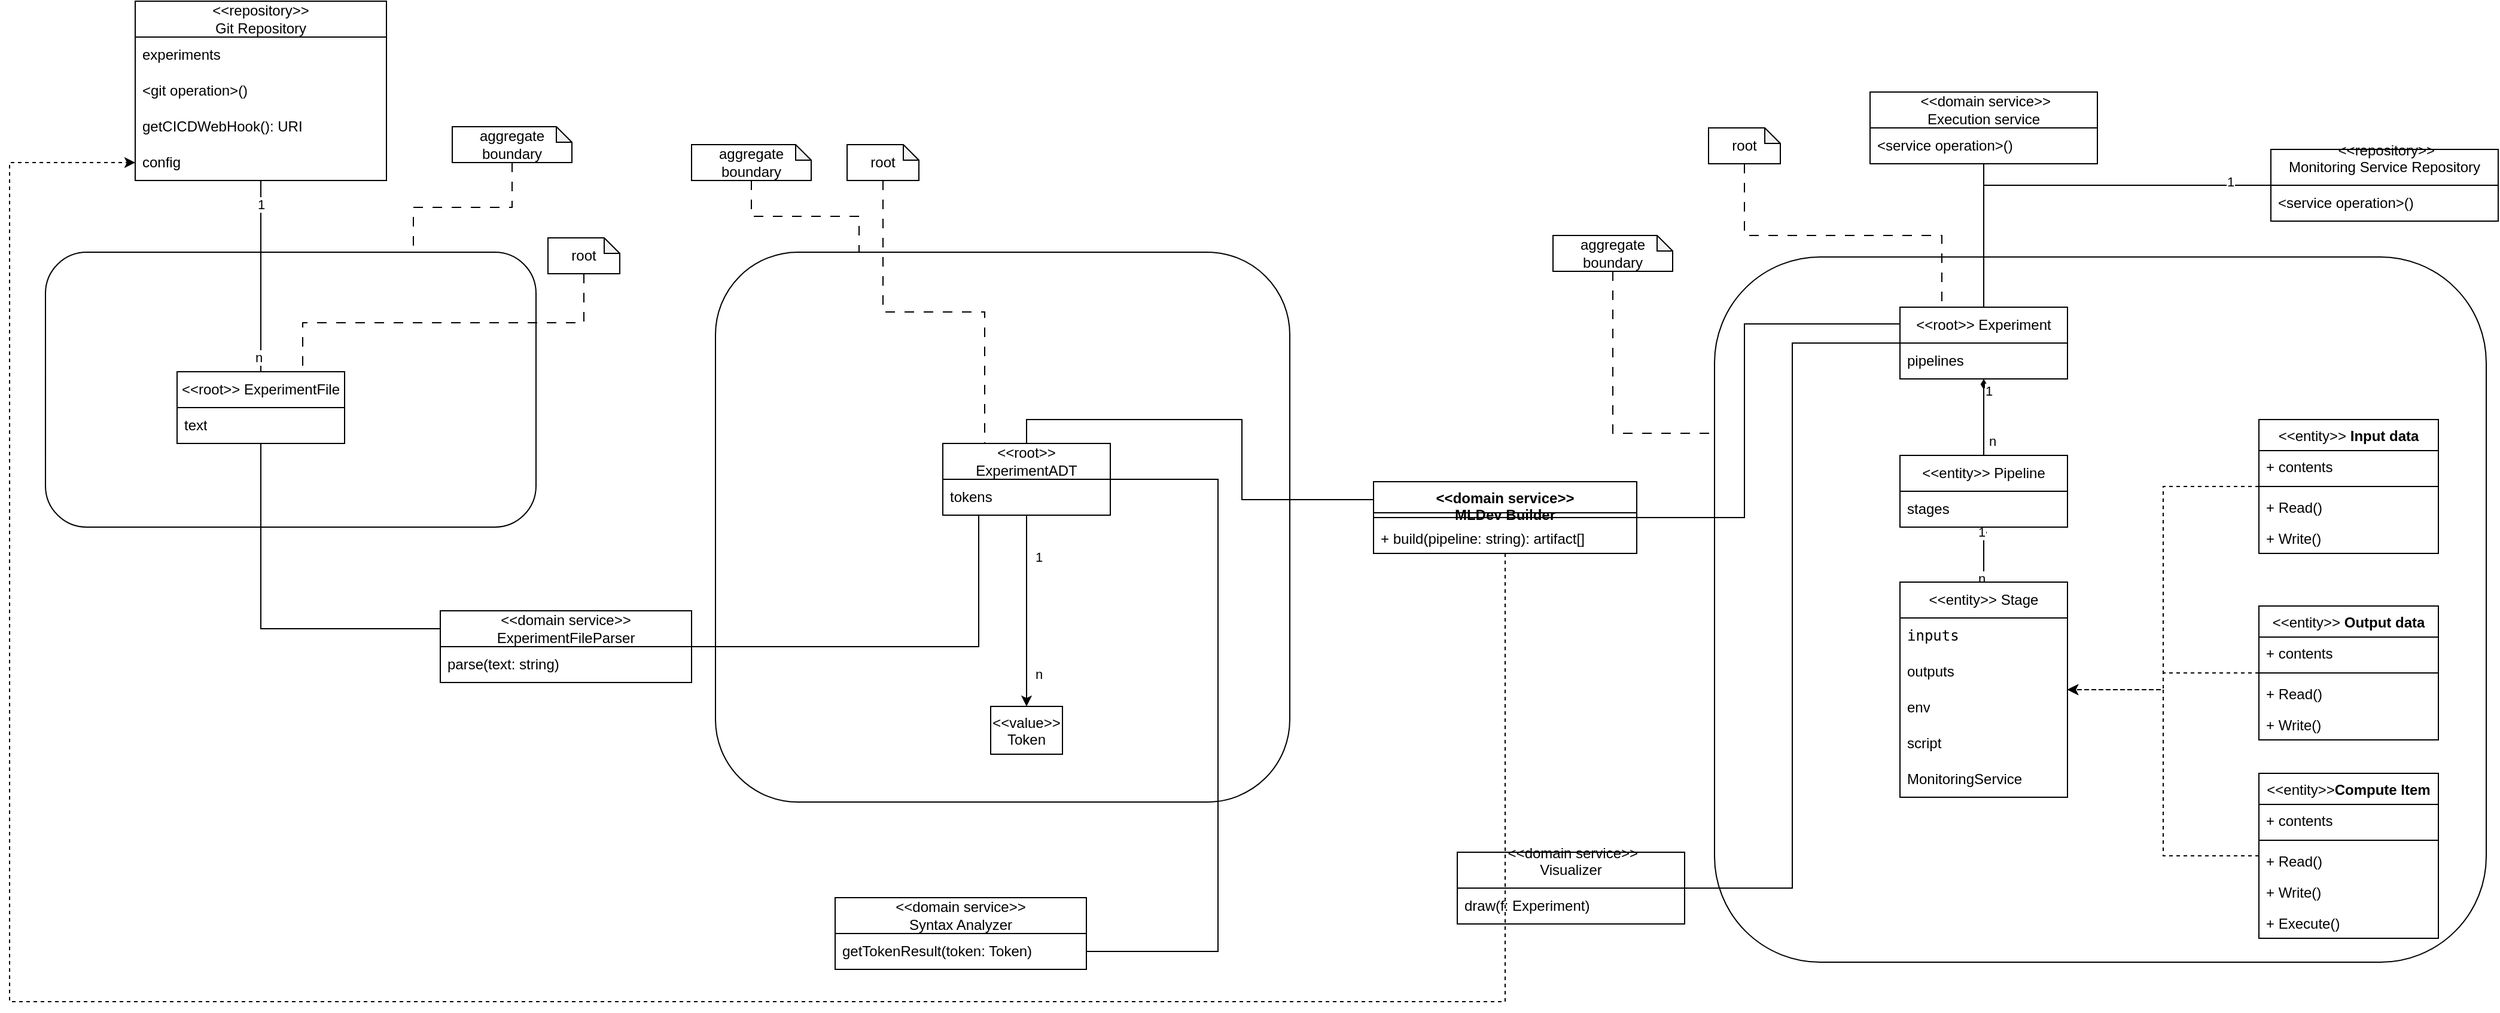 <mxfile version="24.8.4" pages="4">
  <diagram name="Overview" id="o_SnRa3BfgBSXgAwJ0Ug">
    <mxGraphModel grid="1" page="1" gridSize="10" guides="1" tooltips="1" connect="1" arrows="1" fold="1" pageScale="1" pageWidth="850" pageHeight="1100" math="0" shadow="0">
      <root>
        <mxCell id="0" />
        <mxCell id="1" parent="0" />
        <mxCell id="yWzHGXZPGEPwO44Kcscn-11" value="" style="rounded=1;whiteSpace=wrap;html=1;movable=1;resizable=1;rotatable=1;deletable=1;editable=1;locked=0;connectable=1;" vertex="1" parent="1">
          <mxGeometry x="40" y="260" width="480" height="460" as="geometry" />
        </mxCell>
        <mxCell id="yWzHGXZPGEPwO44Kcscn-30" value="&amp;lt;&amp;lt;value&amp;gt;&amp;gt; Token" style="rounded=0;whiteSpace=wrap;html=1;align=center;verticalAlign=top;direction=south;" vertex="1" parent="1">
          <mxGeometry x="270" y="640" width="60" height="40" as="geometry" />
        </mxCell>
        <mxCell id="Baf63l5pZQIeTxcIQ0In-25" style="edgeStyle=orthogonalEdgeStyle;rounded=0;orthogonalLoop=1;jettySize=auto;html=1;endArrow=diamondThin;endFill=1;" edge="1" parent="1" source="yWzHGXZPGEPwO44Kcscn-31" target="oVQgq5-bvCUZ6Go16kiY-29">
          <mxGeometry relative="1" as="geometry" />
        </mxCell>
        <mxCell id="Baf63l5pZQIeTxcIQ0In-26" value="1" style="edgeLabel;html=1;align=center;verticalAlign=middle;resizable=0;points=[];" connectable="0" vertex="1" parent="Baf63l5pZQIeTxcIQ0In-25">
          <mxGeometry x="-0.802" y="-3" relative="1" as="geometry">
            <mxPoint as="offset" />
          </mxGeometry>
        </mxCell>
        <mxCell id="Baf63l5pZQIeTxcIQ0In-27" value="n" style="edgeLabel;html=1;align=center;verticalAlign=middle;resizable=0;points=[];" connectable="0" vertex="1" parent="Baf63l5pZQIeTxcIQ0In-25">
          <mxGeometry x="0.836" y="-3" relative="1" as="geometry">
            <mxPoint as="offset" />
          </mxGeometry>
        </mxCell>
        <mxCell id="yWzHGXZPGEPwO44Kcscn-31" value="&lt;div&gt;&amp;nbsp;&lt;span style=&quot;background-color: initial;&quot;&gt;&amp;lt;&amp;lt;repository&amp;gt;&amp;gt;&lt;/span&gt;&lt;/div&gt;Monitoring Service Repository&lt;div&gt;&lt;br&gt;&lt;/div&gt;" style="swimlane;fontStyle=0;childLayout=stackLayout;horizontal=1;startSize=30;horizontalStack=0;resizeParent=1;resizeParentMax=0;resizeLast=0;collapsible=1;marginBottom=0;whiteSpace=wrap;html=1;" vertex="1" parent="1">
          <mxGeometry x="1340" y="174" width="190" height="60" as="geometry" />
        </mxCell>
        <mxCell id="yWzHGXZPGEPwO44Kcscn-32" value="&amp;lt;service operation&amp;gt;()" style="text;strokeColor=none;fillColor=none;align=left;verticalAlign=middle;spacingLeft=4;spacingRight=4;overflow=hidden;points=[[0,0.5],[1,0.5]];portConstraint=eastwest;rotatable=0;whiteSpace=wrap;html=1;" vertex="1" parent="yWzHGXZPGEPwO44Kcscn-31">
          <mxGeometry y="30" width="190" height="30" as="geometry" />
        </mxCell>
        <mxCell id="yWzHGXZPGEPwO44Kcscn-33" value="root" style="shape=note;whiteSpace=wrap;html=1;backgroundOutline=1;darkOpacity=0.05;size=13;" vertex="1" parent="1">
          <mxGeometry x="150" y="170" width="60" height="30" as="geometry" />
        </mxCell>
        <mxCell id="yWzHGXZPGEPwO44Kcscn-35" value="aggregate boundary" style="shape=note;whiteSpace=wrap;html=1;backgroundOutline=1;darkOpacity=0.05;size=13;" vertex="1" parent="1">
          <mxGeometry x="20" y="170" width="100" height="30" as="geometry" />
        </mxCell>
        <mxCell id="yWzHGXZPGEPwO44Kcscn-37" style="edgeStyle=orthogonalEdgeStyle;rounded=0;orthogonalLoop=1;jettySize=auto;html=1;entryX=0.25;entryY=0;entryDx=0;entryDy=0;endArrow=none;endFill=0;dashed=1;dashPattern=8 8;exitX=0.5;exitY=1;exitDx=0;exitDy=0;exitPerimeter=0;" edge="1" parent="1" source="yWzHGXZPGEPwO44Kcscn-35" target="yWzHGXZPGEPwO44Kcscn-11">
          <mxGeometry relative="1" as="geometry">
            <mxPoint x="300" y="210" as="sourcePoint" />
            <mxPoint x="300" y="290" as="targetPoint" />
          </mxGeometry>
        </mxCell>
        <mxCell id="WcT416wn1XERBTLvnJXb-1" style="edgeStyle=orthogonalEdgeStyle;rounded=0;orthogonalLoop=1;jettySize=auto;html=1;" edge="1" parent="1" source="yWzHGXZPGEPwO44Kcscn-43" target="yWzHGXZPGEPwO44Kcscn-30">
          <mxGeometry relative="1" as="geometry" />
        </mxCell>
        <mxCell id="WcT416wn1XERBTLvnJXb-2" value="n" style="edgeLabel;html=1;align=center;verticalAlign=middle;resizable=0;points=[];" vertex="1" connectable="0" parent="WcT416wn1XERBTLvnJXb-1">
          <mxGeometry x="0.74" y="-1" relative="1" as="geometry">
            <mxPoint x="11" y="-6" as="offset" />
          </mxGeometry>
        </mxCell>
        <mxCell id="WcT416wn1XERBTLvnJXb-3" value="1" style="edgeLabel;html=1;align=center;verticalAlign=middle;resizable=0;points=[];" vertex="1" connectable="0" parent="WcT416wn1XERBTLvnJXb-1">
          <mxGeometry x="-0.457" relative="1" as="geometry">
            <mxPoint x="10" y="-9" as="offset" />
          </mxGeometry>
        </mxCell>
        <mxCell id="yWzHGXZPGEPwO44Kcscn-43" value="&amp;lt;&amp;lt;root&amp;gt;&amp;gt;&lt;div&gt;ExperimentADT&lt;/div&gt;" style="swimlane;fontStyle=0;childLayout=stackLayout;horizontal=1;startSize=30;horizontalStack=0;resizeParent=1;resizeParentMax=0;resizeLast=0;collapsible=1;marginBottom=0;whiteSpace=wrap;html=1;" vertex="1" parent="1">
          <mxGeometry x="230" y="420" width="140" height="60" as="geometry" />
        </mxCell>
        <mxCell id="yWzHGXZPGEPwO44Kcscn-44" value="tokens" style="text;strokeColor=none;fillColor=none;align=left;verticalAlign=middle;spacingLeft=4;spacingRight=4;overflow=hidden;points=[[0,0.5],[1,0.5]];portConstraint=eastwest;rotatable=0;whiteSpace=wrap;html=1;" vertex="1" parent="yWzHGXZPGEPwO44Kcscn-43">
          <mxGeometry y="30" width="140" height="30" as="geometry" />
        </mxCell>
        <mxCell id="S8eGnjiq8VAXE1MzdPop-6" value="&lt;div&gt;&amp;lt;&amp;lt;domain service&amp;gt;&amp;gt;&lt;/div&gt;Syntax Analyzer" style="swimlane;fontStyle=0;childLayout=stackLayout;horizontal=1;startSize=30;horizontalStack=0;resizeParent=1;resizeParentMax=0;resizeLast=0;collapsible=1;marginBottom=0;whiteSpace=wrap;html=1;" vertex="1" parent="1">
          <mxGeometry x="140.0" y="800" width="210" height="60" as="geometry" />
        </mxCell>
        <mxCell id="S8eGnjiq8VAXE1MzdPop-7" value="getTokenResult(token: Token)" style="text;strokeColor=none;fillColor=none;align=left;verticalAlign=middle;spacingLeft=4;spacingRight=4;overflow=hidden;points=[[0,0.5],[1,0.5]];portConstraint=eastwest;rotatable=0;whiteSpace=wrap;html=1;" vertex="1" parent="S8eGnjiq8VAXE1MzdPop-6">
          <mxGeometry y="30" width="210" height="30" as="geometry" />
        </mxCell>
        <mxCell id="Baf63l5pZQIeTxcIQ0In-59" style="edgeStyle=orthogonalEdgeStyle;rounded=0;orthogonalLoop=1;jettySize=auto;html=1;entryX=0.5;entryY=0;entryDx=0;entryDy=0;exitX=0;exitY=0.25;exitDx=0;exitDy=0;endArrow=none;endFill=0;" edge="1" parent="1" source="Baf63l5pZQIeTxcIQ0In-56" target="yWzHGXZPGEPwO44Kcscn-43">
          <mxGeometry relative="1" as="geometry" />
        </mxCell>
        <mxCell id="Baf63l5pZQIeTxcIQ0In-56" value="&lt;div&gt;&amp;lt;&amp;lt;domain service&amp;gt;&amp;gt;&lt;/div&gt;MLDev Builder" style="swimlane;fontStyle=1;align=center;verticalAlign=top;childLayout=stackLayout;horizontal=1;startSize=26;horizontalStack=0;resizeParent=1;resizeParentMax=0;resizeLast=0;collapsible=1;marginBottom=0;whiteSpace=wrap;html=1;" vertex="1" parent="1">
          <mxGeometry x="590" y="452" width="220" height="60" as="geometry" />
        </mxCell>
        <mxCell id="Baf63l5pZQIeTxcIQ0In-57" value="" style="line;strokeWidth=1;fillColor=none;align=left;verticalAlign=middle;spacingTop=-1;spacingLeft=3;spacingRight=3;rotatable=0;labelPosition=right;points=[];portConstraint=eastwest;strokeColor=inherit;" vertex="1" parent="Baf63l5pZQIeTxcIQ0In-56">
          <mxGeometry y="26" width="220" height="8" as="geometry" />
        </mxCell>
        <mxCell id="Baf63l5pZQIeTxcIQ0In-58" value="+ build(pipeline: string): artifact[]" style="text;strokeColor=none;fillColor=none;align=left;verticalAlign=top;spacingLeft=4;spacingRight=4;overflow=hidden;rotatable=0;points=[[0,0.5],[1,0.5]];portConstraint=eastwest;whiteSpace=wrap;html=1;" vertex="1" parent="Baf63l5pZQIeTxcIQ0In-56">
          <mxGeometry y="34" width="220" height="26" as="geometry" />
        </mxCell>
        <mxCell id="Baf63l5pZQIeTxcIQ0In-65" value="&lt;div&gt;&amp;nbsp;&lt;span style=&quot;background-color: initial;&quot;&gt;&amp;lt;&amp;lt;domain service&amp;gt;&amp;gt;&lt;/span&gt;&lt;/div&gt;&lt;div&gt;Execution service&lt;/div&gt;" style="swimlane;fontStyle=0;childLayout=stackLayout;horizontal=1;startSize=30;horizontalStack=0;resizeParent=1;resizeParentMax=0;resizeLast=0;collapsible=1;marginBottom=0;whiteSpace=wrap;html=1;" vertex="1" parent="1">
          <mxGeometry x="1005" y="126" width="190" height="60" as="geometry" />
        </mxCell>
        <mxCell id="Baf63l5pZQIeTxcIQ0In-66" value="&amp;lt;service operation&amp;gt;()" style="text;strokeColor=none;fillColor=none;align=left;verticalAlign=middle;spacingLeft=4;spacingRight=4;overflow=hidden;points=[[0,0.5],[1,0.5]];portConstraint=eastwest;rotatable=0;whiteSpace=wrap;html=1;" vertex="1" parent="Baf63l5pZQIeTxcIQ0In-65">
          <mxGeometry y="30" width="190" height="30" as="geometry" />
        </mxCell>
        <mxCell id="oVQgq5-bvCUZ6Go16kiY-1" value="" style="rounded=1;whiteSpace=wrap;html=1;movable=1;resizable=1;rotatable=1;deletable=1;editable=1;locked=0;connectable=1;" vertex="1" parent="1">
          <mxGeometry x="875" y="264" width="645" height="590" as="geometry" />
        </mxCell>
        <mxCell id="oVQgq5-bvCUZ6Go16kiY-2" style="edgeStyle=orthogonalEdgeStyle;rounded=0;orthogonalLoop=1;jettySize=auto;html=1;endArrow=diamondThin;endFill=1;" edge="1" parent="1" source="oVQgq5-bvCUZ6Go16kiY-6" target="oVQgq5-bvCUZ6Go16kiY-23">
          <mxGeometry relative="1" as="geometry" />
        </mxCell>
        <mxCell id="oVQgq5-bvCUZ6Go16kiY-3" value="n" style="edgeLabel;html=1;align=center;verticalAlign=middle;resizable=0;points=[];" connectable="0" vertex="1" parent="oVQgq5-bvCUZ6Go16kiY-2">
          <mxGeometry x="-0.843" y="2" relative="1" as="geometry">
            <mxPoint as="offset" />
          </mxGeometry>
        </mxCell>
        <mxCell id="oVQgq5-bvCUZ6Go16kiY-4" value="1" style="edgeLabel;html=1;align=center;verticalAlign=middle;resizable=0;points=[];" connectable="0" vertex="1" parent="oVQgq5-bvCUZ6Go16kiY-2">
          <mxGeometry x="0.835" y="2" relative="1" as="geometry">
            <mxPoint as="offset" />
          </mxGeometry>
        </mxCell>
        <mxCell id="oVQgq5-bvCUZ6Go16kiY-6" value="&amp;lt;&amp;lt;entity&amp;gt;&amp;gt; Stage" style="swimlane;fontStyle=0;childLayout=stackLayout;horizontal=1;startSize=30;horizontalStack=0;resizeParent=1;resizeParentMax=0;resizeLast=0;collapsible=1;marginBottom=0;whiteSpace=wrap;html=1;" vertex="1" parent="1">
          <mxGeometry x="1030" y="536" width="140" height="180" as="geometry" />
        </mxCell>
        <mxCell id="oVQgq5-bvCUZ6Go16kiY-52" value="&lt;code&gt;inputs&lt;/code&gt;" style="text;strokeColor=none;fillColor=none;align=left;verticalAlign=middle;spacingLeft=4;spacingRight=4;overflow=hidden;points=[[0,0.5],[1,0.5]];portConstraint=eastwest;rotatable=0;whiteSpace=wrap;html=1;" vertex="1" parent="oVQgq5-bvCUZ6Go16kiY-6">
          <mxGeometry y="30" width="140" height="30" as="geometry" />
        </mxCell>
        <mxCell id="oVQgq5-bvCUZ6Go16kiY-54" value="outputs" style="text;strokeColor=none;fillColor=none;align=left;verticalAlign=middle;spacingLeft=4;spacingRight=4;overflow=hidden;points=[[0,0.5],[1,0.5]];portConstraint=eastwest;rotatable=0;whiteSpace=wrap;html=1;" vertex="1" parent="oVQgq5-bvCUZ6Go16kiY-6">
          <mxGeometry y="60" width="140" height="30" as="geometry" />
        </mxCell>
        <mxCell id="oVQgq5-bvCUZ6Go16kiY-55" value="env" style="text;strokeColor=none;fillColor=none;align=left;verticalAlign=middle;spacingLeft=4;spacingRight=4;overflow=hidden;points=[[0,0.5],[1,0.5]];portConstraint=eastwest;rotatable=0;whiteSpace=wrap;html=1;" vertex="1" parent="oVQgq5-bvCUZ6Go16kiY-6">
          <mxGeometry y="90" width="140" height="30" as="geometry" />
        </mxCell>
        <mxCell id="oVQgq5-bvCUZ6Go16kiY-56" value="script" style="text;strokeColor=none;fillColor=none;align=left;verticalAlign=middle;spacingLeft=4;spacingRight=4;overflow=hidden;points=[[0,0.5],[1,0.5]];portConstraint=eastwest;rotatable=0;whiteSpace=wrap;html=1;" vertex="1" parent="oVQgq5-bvCUZ6Go16kiY-6">
          <mxGeometry y="120" width="140" height="30" as="geometry" />
        </mxCell>
        <mxCell id="oVQgq5-bvCUZ6Go16kiY-51" value="MonitoringService" style="text;strokeColor=none;fillColor=none;align=left;verticalAlign=middle;spacingLeft=4;spacingRight=4;overflow=hidden;points=[[0,0.5],[1,0.5]];portConstraint=eastwest;rotatable=0;whiteSpace=wrap;html=1;" vertex="1" parent="oVQgq5-bvCUZ6Go16kiY-6">
          <mxGeometry y="150" width="140" height="30" as="geometry" />
        </mxCell>
        <mxCell id="oVQgq5-bvCUZ6Go16kiY-20" style="edgeStyle=orthogonalEdgeStyle;rounded=0;orthogonalLoop=1;jettySize=auto;html=1;endArrow=diamondThin;endFill=1;" edge="1" parent="1" source="oVQgq5-bvCUZ6Go16kiY-23" target="oVQgq5-bvCUZ6Go16kiY-29">
          <mxGeometry relative="1" as="geometry" />
        </mxCell>
        <mxCell id="oVQgq5-bvCUZ6Go16kiY-21" value="n" style="edgeLabel;html=1;align=center;verticalAlign=middle;resizable=0;points=[];" connectable="0" vertex="1" parent="oVQgq5-bvCUZ6Go16kiY-20">
          <mxGeometry x="-0.84" y="2" relative="1" as="geometry">
            <mxPoint x="9" y="-7" as="offset" />
          </mxGeometry>
        </mxCell>
        <mxCell id="oVQgq5-bvCUZ6Go16kiY-22" value="1" style="edgeLabel;html=1;align=center;verticalAlign=middle;resizable=0;points=[];" connectable="0" vertex="1" parent="oVQgq5-bvCUZ6Go16kiY-20">
          <mxGeometry x="0.68" y="-4" relative="1" as="geometry">
            <mxPoint as="offset" />
          </mxGeometry>
        </mxCell>
        <mxCell id="oVQgq5-bvCUZ6Go16kiY-23" value="&amp;lt;&amp;lt;entity&amp;gt;&amp;gt;&amp;nbsp;Pipeline" style="swimlane;fontStyle=0;childLayout=stackLayout;horizontal=1;startSize=30;horizontalStack=0;resizeParent=1;resizeParentMax=0;resizeLast=0;collapsible=1;marginBottom=0;whiteSpace=wrap;html=1;" vertex="1" parent="1">
          <mxGeometry x="1030" y="430" width="140" height="60" as="geometry" />
        </mxCell>
        <mxCell id="oVQgq5-bvCUZ6Go16kiY-24" value="stages" style="text;strokeColor=none;fillColor=none;align=left;verticalAlign=middle;spacingLeft=4;spacingRight=4;overflow=hidden;points=[[0,0.5],[1,0.5]];portConstraint=eastwest;rotatable=0;whiteSpace=wrap;html=1;" vertex="1" parent="oVQgq5-bvCUZ6Go16kiY-23">
          <mxGeometry y="30" width="140" height="30" as="geometry" />
        </mxCell>
        <mxCell id="oVQgq5-bvCUZ6Go16kiY-29" value="&amp;lt;&amp;lt;root&amp;gt;&amp;gt; Experiment" style="swimlane;fontStyle=0;childLayout=stackLayout;horizontal=1;startSize=30;horizontalStack=0;resizeParent=1;resizeParentMax=0;resizeLast=0;collapsible=1;marginBottom=0;whiteSpace=wrap;html=1;" vertex="1" parent="1">
          <mxGeometry x="1030" y="306" width="140" height="60" as="geometry" />
        </mxCell>
        <mxCell id="oVQgq5-bvCUZ6Go16kiY-30" value="pipelines" style="text;strokeColor=none;fillColor=none;align=left;verticalAlign=middle;spacingLeft=4;spacingRight=4;overflow=hidden;points=[[0,0.5],[1,0.5]];portConstraint=eastwest;rotatable=0;whiteSpace=wrap;html=1;" vertex="1" parent="oVQgq5-bvCUZ6Go16kiY-29">
          <mxGeometry y="30" width="140" height="30" as="geometry" />
        </mxCell>
        <mxCell id="5SOFz3kBYVt6sU_0V8c6-1" style="edgeStyle=orthogonalEdgeStyle;rounded=0;orthogonalLoop=1;jettySize=auto;html=1;entryX=1;entryY=0.5;entryDx=0;entryDy=0;endArrow=none;endFill=0;exitX=0;exitY=0.5;exitDx=0;exitDy=0;" edge="1" parent="1" source="oVQgq5-bvCUZ6Go16kiY-29" target="5SOFz3kBYVt6sU_0V8c6-2">
          <mxGeometry relative="1" as="geometry">
            <mxPoint x="1110" y="582" as="sourcePoint" />
          </mxGeometry>
        </mxCell>
        <mxCell id="5SOFz3kBYVt6sU_0V8c6-2" value="&lt;div&gt;&amp;nbsp;&lt;span style=&quot;background-color: initial;&quot;&gt;&amp;lt;&amp;lt;domain service&amp;gt;&amp;gt;&lt;/span&gt;&lt;/div&gt;Visualizer&lt;br&gt;&lt;div&gt;&lt;br&gt;&lt;/div&gt;" style="swimlane;fontStyle=0;childLayout=stackLayout;horizontal=1;startSize=30;horizontalStack=0;resizeParent=1;resizeParentMax=0;resizeLast=0;collapsible=1;marginBottom=0;whiteSpace=wrap;html=1;" vertex="1" parent="1">
          <mxGeometry x="660" y="762" width="190" height="60" as="geometry" />
        </mxCell>
        <mxCell id="5SOFz3kBYVt6sU_0V8c6-3" value="draw(f: Experiment)" style="text;strokeColor=none;fillColor=none;align=left;verticalAlign=middle;spacingLeft=4;spacingRight=4;overflow=hidden;points=[[0,0.5],[1,0.5]];portConstraint=eastwest;rotatable=0;whiteSpace=wrap;html=1;" vertex="1" parent="5SOFz3kBYVt6sU_0V8c6-2">
          <mxGeometry y="30" width="190" height="30" as="geometry" />
        </mxCell>
        <mxCell id="5SOFz3kBYVt6sU_0V8c6-6" style="edgeStyle=orthogonalEdgeStyle;rounded=0;orthogonalLoop=1;jettySize=auto;html=1;entryX=0.5;entryY=0;entryDx=0;entryDy=0;endArrow=none;endFill=0;" edge="1" parent="1" source="Baf63l5pZQIeTxcIQ0In-65" target="oVQgq5-bvCUZ6Go16kiY-29">
          <mxGeometry relative="1" as="geometry" />
        </mxCell>
        <mxCell id="WcT416wn1XERBTLvnJXb-7" style="edgeStyle=orthogonalEdgeStyle;rounded=0;orthogonalLoop=1;jettySize=auto;html=1;dashed=1;" edge="1" parent="1" source="Baf63l5pZQIeTxcIQ0In-37" target="oVQgq5-bvCUZ6Go16kiY-6">
          <mxGeometry relative="1" as="geometry" />
        </mxCell>
        <mxCell id="Baf63l5pZQIeTxcIQ0In-37" value="&lt;span style=&quot;font-weight: 400;&quot;&gt;&amp;lt;&amp;lt;entity&amp;gt;&amp;gt;&lt;/span&gt;Compute Item" style="swimlane;fontStyle=1;align=center;verticalAlign=top;childLayout=stackLayout;horizontal=1;startSize=26;horizontalStack=0;resizeParent=1;resizeParentMax=0;resizeLast=0;collapsible=1;marginBottom=0;whiteSpace=wrap;html=1;" vertex="1" parent="1">
          <mxGeometry x="1330" y="696" width="150" height="138" as="geometry" />
        </mxCell>
        <mxCell id="Baf63l5pZQIeTxcIQ0In-38" value="+ contents" style="text;strokeColor=none;fillColor=none;align=left;verticalAlign=top;spacingLeft=4;spacingRight=4;overflow=hidden;rotatable=0;points=[[0,0.5],[1,0.5]];portConstraint=eastwest;whiteSpace=wrap;html=1;" vertex="1" parent="Baf63l5pZQIeTxcIQ0In-37">
          <mxGeometry y="26" width="150" height="26" as="geometry" />
        </mxCell>
        <mxCell id="Baf63l5pZQIeTxcIQ0In-39" value="" style="line;strokeWidth=1;fillColor=none;align=left;verticalAlign=middle;spacingTop=-1;spacingLeft=3;spacingRight=3;rotatable=0;labelPosition=right;points=[];portConstraint=eastwest;strokeColor=inherit;" vertex="1" parent="Baf63l5pZQIeTxcIQ0In-37">
          <mxGeometry y="52" width="150" height="8" as="geometry" />
        </mxCell>
        <mxCell id="Baf63l5pZQIeTxcIQ0In-40" value="+ Read()" style="text;strokeColor=none;fillColor=none;align=left;verticalAlign=top;spacingLeft=4;spacingRight=4;overflow=hidden;rotatable=0;points=[[0,0.5],[1,0.5]];portConstraint=eastwest;whiteSpace=wrap;html=1;" vertex="1" parent="Baf63l5pZQIeTxcIQ0In-37">
          <mxGeometry y="60" width="150" height="26" as="geometry" />
        </mxCell>
        <mxCell id="Baf63l5pZQIeTxcIQ0In-41" value="+ Write()" style="text;strokeColor=none;fillColor=none;align=left;verticalAlign=top;spacingLeft=4;spacingRight=4;overflow=hidden;rotatable=0;points=[[0,0.5],[1,0.5]];portConstraint=eastwest;whiteSpace=wrap;html=1;" vertex="1" parent="Baf63l5pZQIeTxcIQ0In-37">
          <mxGeometry y="86" width="150" height="26" as="geometry" />
        </mxCell>
        <mxCell id="Baf63l5pZQIeTxcIQ0In-42" value="+ Execute()" style="text;strokeColor=none;fillColor=none;align=left;verticalAlign=top;spacingLeft=4;spacingRight=4;overflow=hidden;rotatable=0;points=[[0,0.5],[1,0.5]];portConstraint=eastwest;whiteSpace=wrap;html=1;" vertex="1" parent="Baf63l5pZQIeTxcIQ0In-37">
          <mxGeometry y="112" width="150" height="26" as="geometry" />
        </mxCell>
        <mxCell id="WcT416wn1XERBTLvnJXb-5" style="edgeStyle=orthogonalEdgeStyle;rounded=0;orthogonalLoop=1;jettySize=auto;html=1;dashed=1;" edge="1" parent="1" source="Baf63l5pZQIeTxcIQ0In-43" target="oVQgq5-bvCUZ6Go16kiY-6">
          <mxGeometry relative="1" as="geometry">
            <Array as="points">
              <mxPoint x="1250" y="456" />
              <mxPoint x="1250" y="626" />
            </Array>
          </mxGeometry>
        </mxCell>
        <mxCell id="Baf63l5pZQIeTxcIQ0In-43" value="&lt;span style=&quot;font-weight: 400;&quot;&gt;&amp;lt;&amp;lt;entity&amp;gt;&amp;gt;&amp;nbsp;&lt;/span&gt;Input data" style="swimlane;fontStyle=1;align=center;verticalAlign=top;childLayout=stackLayout;horizontal=1;startSize=26;horizontalStack=0;resizeParent=1;resizeParentMax=0;resizeLast=0;collapsible=1;marginBottom=0;whiteSpace=wrap;html=1;" vertex="1" parent="1">
          <mxGeometry x="1330" y="400" width="150" height="112" as="geometry" />
        </mxCell>
        <mxCell id="Baf63l5pZQIeTxcIQ0In-44" value="+ contents" style="text;strokeColor=none;fillColor=none;align=left;verticalAlign=top;spacingLeft=4;spacingRight=4;overflow=hidden;rotatable=0;points=[[0,0.5],[1,0.5]];portConstraint=eastwest;whiteSpace=wrap;html=1;" vertex="1" parent="Baf63l5pZQIeTxcIQ0In-43">
          <mxGeometry y="26" width="150" height="26" as="geometry" />
        </mxCell>
        <mxCell id="Baf63l5pZQIeTxcIQ0In-45" value="" style="line;strokeWidth=1;fillColor=none;align=left;verticalAlign=middle;spacingTop=-1;spacingLeft=3;spacingRight=3;rotatable=0;labelPosition=right;points=[];portConstraint=eastwest;strokeColor=inherit;" vertex="1" parent="Baf63l5pZQIeTxcIQ0In-43">
          <mxGeometry y="52" width="150" height="8" as="geometry" />
        </mxCell>
        <mxCell id="Baf63l5pZQIeTxcIQ0In-46" value="+ Read()" style="text;strokeColor=none;fillColor=none;align=left;verticalAlign=top;spacingLeft=4;spacingRight=4;overflow=hidden;rotatable=0;points=[[0,0.5],[1,0.5]];portConstraint=eastwest;whiteSpace=wrap;html=1;" vertex="1" parent="Baf63l5pZQIeTxcIQ0In-43">
          <mxGeometry y="60" width="150" height="26" as="geometry" />
        </mxCell>
        <mxCell id="Baf63l5pZQIeTxcIQ0In-47" value="+ Write()" style="text;strokeColor=none;fillColor=none;align=left;verticalAlign=top;spacingLeft=4;spacingRight=4;overflow=hidden;rotatable=0;points=[[0,0.5],[1,0.5]];portConstraint=eastwest;whiteSpace=wrap;html=1;" vertex="1" parent="Baf63l5pZQIeTxcIQ0In-43">
          <mxGeometry y="86" width="150" height="26" as="geometry" />
        </mxCell>
        <mxCell id="WcT416wn1XERBTLvnJXb-6" style="edgeStyle=orthogonalEdgeStyle;rounded=0;orthogonalLoop=1;jettySize=auto;html=1;dashed=1;" edge="1" parent="1" source="Baf63l5pZQIeTxcIQ0In-49" target="oVQgq5-bvCUZ6Go16kiY-6">
          <mxGeometry relative="1" as="geometry" />
        </mxCell>
        <mxCell id="Baf63l5pZQIeTxcIQ0In-49" value="&lt;span style=&quot;font-weight: 400;&quot;&gt;&amp;lt;&amp;lt;entity&amp;gt;&amp;gt;&amp;nbsp;&lt;/span&gt;Output data" style="swimlane;fontStyle=1;align=center;verticalAlign=top;childLayout=stackLayout;horizontal=1;startSize=26;horizontalStack=0;resizeParent=1;resizeParentMax=0;resizeLast=0;collapsible=1;marginBottom=0;whiteSpace=wrap;html=1;" vertex="1" parent="1">
          <mxGeometry x="1330" y="556" width="150" height="112" as="geometry" />
        </mxCell>
        <mxCell id="Baf63l5pZQIeTxcIQ0In-50" value="+ contents" style="text;strokeColor=none;fillColor=none;align=left;verticalAlign=top;spacingLeft=4;spacingRight=4;overflow=hidden;rotatable=0;points=[[0,0.5],[1,0.5]];portConstraint=eastwest;whiteSpace=wrap;html=1;" vertex="1" parent="Baf63l5pZQIeTxcIQ0In-49">
          <mxGeometry y="26" width="150" height="26" as="geometry" />
        </mxCell>
        <mxCell id="Baf63l5pZQIeTxcIQ0In-51" value="" style="line;strokeWidth=1;fillColor=none;align=left;verticalAlign=middle;spacingTop=-1;spacingLeft=3;spacingRight=3;rotatable=0;labelPosition=right;points=[];portConstraint=eastwest;strokeColor=inherit;" vertex="1" parent="Baf63l5pZQIeTxcIQ0In-49">
          <mxGeometry y="52" width="150" height="8" as="geometry" />
        </mxCell>
        <mxCell id="Baf63l5pZQIeTxcIQ0In-52" value="+ Read()" style="text;strokeColor=none;fillColor=none;align=left;verticalAlign=top;spacingLeft=4;spacingRight=4;overflow=hidden;rotatable=0;points=[[0,0.5],[1,0.5]];portConstraint=eastwest;whiteSpace=wrap;html=1;" vertex="1" parent="Baf63l5pZQIeTxcIQ0In-49">
          <mxGeometry y="60" width="150" height="26" as="geometry" />
        </mxCell>
        <mxCell id="Baf63l5pZQIeTxcIQ0In-53" value="+ Write()" style="text;strokeColor=none;fillColor=none;align=left;verticalAlign=top;spacingLeft=4;spacingRight=4;overflow=hidden;rotatable=0;points=[[0,0.5],[1,0.5]];portConstraint=eastwest;whiteSpace=wrap;html=1;" vertex="1" parent="Baf63l5pZQIeTxcIQ0In-49">
          <mxGeometry y="86" width="150" height="26" as="geometry" />
        </mxCell>
        <mxCell id="5SOFz3kBYVt6sU_0V8c6-7" value="" style="rounded=1;whiteSpace=wrap;html=1;movable=1;resizable=1;rotatable=1;deletable=1;editable=1;locked=0;connectable=1;" vertex="1" parent="1">
          <mxGeometry x="-520" y="260" width="410" height="230" as="geometry" />
        </mxCell>
        <mxCell id="5SOFz3kBYVt6sU_0V8c6-8" value="root" style="shape=note;whiteSpace=wrap;html=1;backgroundOutline=1;darkOpacity=0.05;size=13;" vertex="1" parent="1">
          <mxGeometry x="870" y="156" width="60" height="30" as="geometry" />
        </mxCell>
        <mxCell id="yWzHGXZPGEPwO44Kcscn-1" value="&lt;div&gt;&amp;lt;&amp;lt;repository&amp;gt;&amp;gt;&lt;br&gt;&lt;/div&gt;Git Repository" style="swimlane;fontStyle=0;childLayout=stackLayout;horizontal=1;startSize=30;horizontalStack=0;resizeParent=1;resizeParentMax=0;resizeLast=0;collapsible=1;marginBottom=0;whiteSpace=wrap;html=1;" vertex="1" parent="1">
          <mxGeometry x="-445" y="50" width="210" height="150" as="geometry" />
        </mxCell>
        <mxCell id="yWzHGXZPGEPwO44Kcscn-2" value="experiments" style="text;strokeColor=none;fillColor=none;align=left;verticalAlign=middle;spacingLeft=4;spacingRight=4;overflow=hidden;points=[[0,0.5],[1,0.5]];portConstraint=eastwest;rotatable=0;whiteSpace=wrap;html=1;" vertex="1" parent="yWzHGXZPGEPwO44Kcscn-1">
          <mxGeometry y="30" width="210" height="30" as="geometry" />
        </mxCell>
        <mxCell id="Baf63l5pZQIeTxcIQ0In-1" value="&amp;lt;git operation&amp;gt;()" style="text;strokeColor=none;fillColor=none;align=left;verticalAlign=middle;spacingLeft=4;spacingRight=4;overflow=hidden;points=[[0,0.5],[1,0.5]];portConstraint=eastwest;rotatable=0;whiteSpace=wrap;html=1;" vertex="1" parent="yWzHGXZPGEPwO44Kcscn-1">
          <mxGeometry y="60" width="210" height="30" as="geometry" />
        </mxCell>
        <mxCell id="5SOFz3kBYVt6sU_0V8c6-28" value="getCICDWebHook(): URI" style="text;strokeColor=none;fillColor=none;align=left;verticalAlign=middle;spacingLeft=4;spacingRight=4;overflow=hidden;points=[[0,0.5],[1,0.5]];portConstraint=eastwest;rotatable=0;whiteSpace=wrap;html=1;" vertex="1" parent="yWzHGXZPGEPwO44Kcscn-1">
          <mxGeometry y="90" width="210" height="30" as="geometry" />
        </mxCell>
        <mxCell id="Baf63l5pZQIeTxcIQ0In-6" value="config" style="text;strokeColor=none;fillColor=none;align=left;verticalAlign=middle;spacingLeft=4;spacingRight=4;overflow=hidden;points=[[0,0.5],[1,0.5]];portConstraint=eastwest;rotatable=0;whiteSpace=wrap;html=1;" vertex="1" parent="yWzHGXZPGEPwO44Kcscn-1">
          <mxGeometry y="120" width="210" height="30" as="geometry" />
        </mxCell>
        <mxCell id="EIcWuYxvNeNBwUclEsDn-3" style="edgeStyle=orthogonalEdgeStyle;rounded=0;orthogonalLoop=1;jettySize=auto;html=1;endArrow=none;endFill=0;" edge="1" parent="1" source="Baf63l5pZQIeTxcIQ0In-2" target="EIcWuYxvNeNBwUclEsDn-1">
          <mxGeometry relative="1" as="geometry">
            <Array as="points">
              <mxPoint x="-340" y="575" />
            </Array>
          </mxGeometry>
        </mxCell>
        <mxCell id="Baf63l5pZQIeTxcIQ0In-2" value="&amp;lt;&amp;lt;root&amp;gt;&amp;gt; ExperimentFile" style="swimlane;fontStyle=0;childLayout=stackLayout;horizontal=1;startSize=30;horizontalStack=0;resizeParent=1;resizeParentMax=0;resizeLast=0;collapsible=1;marginBottom=0;whiteSpace=wrap;html=1;" vertex="1" parent="1">
          <mxGeometry x="-410" y="360" width="140" height="60" as="geometry" />
        </mxCell>
        <mxCell id="Baf63l5pZQIeTxcIQ0In-3" value="text" style="text;strokeColor=none;fillColor=none;align=left;verticalAlign=middle;spacingLeft=4;spacingRight=4;overflow=hidden;points=[[0,0.5],[1,0.5]];portConstraint=eastwest;rotatable=0;whiteSpace=wrap;html=1;" vertex="1" parent="Baf63l5pZQIeTxcIQ0In-2">
          <mxGeometry y="30" width="140" height="30" as="geometry" />
        </mxCell>
        <mxCell id="Baf63l5pZQIeTxcIQ0In-7" style="edgeStyle=orthogonalEdgeStyle;rounded=0;orthogonalLoop=1;jettySize=auto;html=1;endArrow=none;endFill=0;" edge="1" parent="1" source="Baf63l5pZQIeTxcIQ0In-2" target="yWzHGXZPGEPwO44Kcscn-1">
          <mxGeometry relative="1" as="geometry" />
        </mxCell>
        <mxCell id="Baf63l5pZQIeTxcIQ0In-8" value="n" style="edgeLabel;html=1;align=center;verticalAlign=middle;resizable=0;points=[];" connectable="0" vertex="1" parent="Baf63l5pZQIeTxcIQ0In-7">
          <mxGeometry x="-0.847" y="2" relative="1" as="geometry">
            <mxPoint as="offset" />
          </mxGeometry>
        </mxCell>
        <mxCell id="Baf63l5pZQIeTxcIQ0In-9" value="1" style="edgeLabel;html=1;align=center;verticalAlign=middle;resizable=0;points=[];" connectable="0" vertex="1" parent="Baf63l5pZQIeTxcIQ0In-7">
          <mxGeometry x="0.753" relative="1" as="geometry">
            <mxPoint as="offset" />
          </mxGeometry>
        </mxCell>
        <mxCell id="5SOFz3kBYVt6sU_0V8c6-9" style="edgeStyle=orthogonalEdgeStyle;rounded=0;orthogonalLoop=1;jettySize=auto;html=1;entryX=0.25;entryY=0;entryDx=0;entryDy=0;endArrow=none;endFill=0;dashed=1;dashPattern=8 8;exitX=0.5;exitY=1;exitDx=0;exitDy=0;exitPerimeter=0;" edge="1" parent="1" source="5SOFz3kBYVt6sU_0V8c6-8" target="oVQgq5-bvCUZ6Go16kiY-29">
          <mxGeometry relative="1" as="geometry">
            <mxPoint x="850" y="233.5" as="sourcePoint" />
            <mxPoint x="900" y="348.5" as="targetPoint" />
          </mxGeometry>
        </mxCell>
        <mxCell id="5SOFz3kBYVt6sU_0V8c6-11" value="aggregate boundary" style="shape=note;whiteSpace=wrap;html=1;backgroundOutline=1;darkOpacity=0.05;size=13;" vertex="1" parent="1">
          <mxGeometry x="740" y="246" width="100" height="30" as="geometry" />
        </mxCell>
        <mxCell id="5SOFz3kBYVt6sU_0V8c6-12" style="edgeStyle=orthogonalEdgeStyle;rounded=0;orthogonalLoop=1;jettySize=auto;html=1;entryX=0;entryY=0.25;entryDx=0;entryDy=0;endArrow=none;endFill=0;dashed=1;dashPattern=8 8;exitX=0.5;exitY=1;exitDx=0;exitDy=0;exitPerimeter=0;" edge="1" parent="1" source="5SOFz3kBYVt6sU_0V8c6-11" target="oVQgq5-bvCUZ6Go16kiY-1">
          <mxGeometry relative="1" as="geometry">
            <mxPoint x="724.43" y="306" as="sourcePoint" />
            <mxPoint x="839.43" y="426" as="targetPoint" />
          </mxGeometry>
        </mxCell>
        <mxCell id="5SOFz3kBYVt6sU_0V8c6-13" style="edgeStyle=orthogonalEdgeStyle;rounded=0;orthogonalLoop=1;jettySize=auto;html=1;entryX=0.25;entryY=0;entryDx=0;entryDy=0;endArrow=none;endFill=0;dashed=1;dashPattern=8 8;exitX=0.5;exitY=1;exitDx=0;exitDy=0;exitPerimeter=0;" edge="1" parent="1" source="yWzHGXZPGEPwO44Kcscn-33" target="yWzHGXZPGEPwO44Kcscn-43">
          <mxGeometry relative="1" as="geometry">
            <mxPoint x="210" y="354" as="sourcePoint" />
            <mxPoint x="373" y="414" as="targetPoint" />
          </mxGeometry>
        </mxCell>
        <mxCell id="5SOFz3kBYVt6sU_0V8c6-14" value="root" style="shape=note;whiteSpace=wrap;html=1;backgroundOutline=1;darkOpacity=0.05;size=13;" vertex="1" parent="1">
          <mxGeometry x="-100" y="248" width="60" height="30" as="geometry" />
        </mxCell>
        <mxCell id="5SOFz3kBYVt6sU_0V8c6-15" style="edgeStyle=orthogonalEdgeStyle;rounded=0;orthogonalLoop=1;jettySize=auto;html=1;entryX=0.75;entryY=0;entryDx=0;entryDy=0;endArrow=none;endFill=0;dashed=1;dashPattern=8 8;exitX=0.5;exitY=1;exitDx=0;exitDy=0;exitPerimeter=0;" edge="1" parent="1" source="5SOFz3kBYVt6sU_0V8c6-14" target="Baf63l5pZQIeTxcIQ0In-2">
          <mxGeometry relative="1" as="geometry">
            <mxPoint x="-280" y="278" as="sourcePoint" />
            <mxPoint x="-195" y="498" as="targetPoint" />
          </mxGeometry>
        </mxCell>
        <mxCell id="5SOFz3kBYVt6sU_0V8c6-16" value="aggregate boundary" style="shape=note;whiteSpace=wrap;html=1;backgroundOutline=1;darkOpacity=0.05;size=13;" vertex="1" parent="1">
          <mxGeometry x="-180" y="155" width="100" height="30" as="geometry" />
        </mxCell>
        <mxCell id="5SOFz3kBYVt6sU_0V8c6-17" style="edgeStyle=orthogonalEdgeStyle;rounded=0;orthogonalLoop=1;jettySize=auto;html=1;entryX=0.75;entryY=0;entryDx=0;entryDy=0;endArrow=none;endFill=0;dashed=1;dashPattern=8 8;exitX=0.5;exitY=1;exitDx=0;exitDy=0;exitPerimeter=0;" edge="1" parent="1" source="5SOFz3kBYVt6sU_0V8c6-16" target="5SOFz3kBYVt6sU_0V8c6-7">
          <mxGeometry relative="1" as="geometry">
            <mxPoint x="-273.48" y="240" as="sourcePoint" />
            <mxPoint x="-110.48" y="300" as="targetPoint" />
          </mxGeometry>
        </mxCell>
        <mxCell id="5SOFz3kBYVt6sU_0V8c6-18" style="edgeStyle=orthogonalEdgeStyle;rounded=0;orthogonalLoop=1;jettySize=auto;html=1;exitX=0.5;exitY=1;exitDx=0;exitDy=0;" edge="1" parent="1" source="yWzHGXZPGEPwO44Kcscn-11" target="yWzHGXZPGEPwO44Kcscn-11">
          <mxGeometry relative="1" as="geometry" />
        </mxCell>
        <mxCell id="5SOFz3kBYVt6sU_0V8c6-19" style="edgeStyle=orthogonalEdgeStyle;rounded=0;orthogonalLoop=1;jettySize=auto;html=1;endArrow=none;endFill=0;" edge="1" parent="1" source="S8eGnjiq8VAXE1MzdPop-7" target="yWzHGXZPGEPwO44Kcscn-43">
          <mxGeometry relative="1" as="geometry">
            <Array as="points">
              <mxPoint x="460" y="845" />
              <mxPoint x="460" y="450" />
            </Array>
            <mxPoint x="370" y="495" as="targetPoint" />
          </mxGeometry>
        </mxCell>
        <mxCell id="5SOFz3kBYVt6sU_0V8c6-29" style="edgeStyle=orthogonalEdgeStyle;rounded=0;orthogonalLoop=1;jettySize=auto;html=1;entryX=0;entryY=0.5;entryDx=0;entryDy=0;dashed=1;" edge="1" parent="1" source="Baf63l5pZQIeTxcIQ0In-58" target="Baf63l5pZQIeTxcIQ0In-6">
          <mxGeometry relative="1" as="geometry">
            <Array as="points">
              <mxPoint x="-550" y="887" />
              <mxPoint x="-550" y="185" />
            </Array>
          </mxGeometry>
        </mxCell>
        <mxCell id="P9cgYzyowsNvZgiItIYP-1" style="edgeStyle=orthogonalEdgeStyle;rounded=0;orthogonalLoop=1;jettySize=auto;html=1;endArrow=none;endFill=0;" edge="1" parent="1" source="EIcWuYxvNeNBwUclEsDn-1" target="yWzHGXZPGEPwO44Kcscn-43">
          <mxGeometry relative="1" as="geometry">
            <Array as="points">
              <mxPoint x="260" y="590" />
            </Array>
          </mxGeometry>
        </mxCell>
        <mxCell id="EIcWuYxvNeNBwUclEsDn-1" value="&lt;div&gt;&amp;lt;&amp;lt;domain service&amp;gt;&amp;gt;&lt;/div&gt;ExperimentFileParser" style="swimlane;fontStyle=0;childLayout=stackLayout;horizontal=1;startSize=30;horizontalStack=0;resizeParent=1;resizeParentMax=0;resizeLast=0;collapsible=1;marginBottom=0;whiteSpace=wrap;html=1;" vertex="1" parent="1">
          <mxGeometry x="-190.0" y="560" width="210" height="60" as="geometry" />
        </mxCell>
        <mxCell id="EIcWuYxvNeNBwUclEsDn-2" value="parse(text: string)" style="text;strokeColor=none;fillColor=none;align=left;verticalAlign=middle;spacingLeft=4;spacingRight=4;overflow=hidden;points=[[0,0.5],[1,0.5]];portConstraint=eastwest;rotatable=0;whiteSpace=wrap;html=1;" vertex="1" parent="EIcWuYxvNeNBwUclEsDn-1">
          <mxGeometry y="30" width="210" height="30" as="geometry" />
        </mxCell>
        <mxCell id="P9cgYzyowsNvZgiItIYP-3" style="edgeStyle=orthogonalEdgeStyle;rounded=0;orthogonalLoop=1;jettySize=auto;html=1;endArrow=none;endFill=0;" edge="1" parent="1" source="Baf63l5pZQIeTxcIQ0In-56" target="oVQgq5-bvCUZ6Go16kiY-29">
          <mxGeometry relative="1" as="geometry">
            <Array as="points">
              <mxPoint x="900" y="482" />
              <mxPoint x="900" y="320" />
            </Array>
          </mxGeometry>
        </mxCell>
      </root>
    </mxGraphModel>
  </diagram>
  <diagram id="4KFaOz8DfuSmbswG62fr" name="ExperimentFile">
    <mxGraphModel grid="1" page="1" gridSize="10" guides="1" tooltips="1" connect="1" arrows="1" fold="1" pageScale="1" pageWidth="827" pageHeight="1169" math="0" shadow="0">
      <root>
        <mxCell id="0" />
        <mxCell id="1" parent="0" />
        <mxCell id="uL3-pflG1o_gkUuDLmoc-1" value="&lt;div&gt;&amp;lt;&amp;lt;repository&amp;gt;&amp;gt;&lt;br&gt;&lt;/div&gt;Git Repository" style="swimlane;fontStyle=0;childLayout=stackLayout;horizontal=1;startSize=30;horizontalStack=0;resizeParent=1;resizeParentMax=0;resizeLast=0;collapsible=1;marginBottom=0;whiteSpace=wrap;html=1;" vertex="1" parent="1">
          <mxGeometry x="-445" y="50" width="210" height="150" as="geometry" />
        </mxCell>
        <mxCell id="uL3-pflG1o_gkUuDLmoc-2" value="experiments" style="text;strokeColor=none;fillColor=none;align=left;verticalAlign=middle;spacingLeft=4;spacingRight=4;overflow=hidden;points=[[0,0.5],[1,0.5]];portConstraint=eastwest;rotatable=0;whiteSpace=wrap;html=1;" vertex="1" parent="uL3-pflG1o_gkUuDLmoc-1">
          <mxGeometry y="30" width="210" height="30" as="geometry" />
        </mxCell>
        <mxCell id="uL3-pflG1o_gkUuDLmoc-3" value="&amp;lt;git operation&amp;gt;()" style="text;strokeColor=none;fillColor=none;align=left;verticalAlign=middle;spacingLeft=4;spacingRight=4;overflow=hidden;points=[[0,0.5],[1,0.5]];portConstraint=eastwest;rotatable=0;whiteSpace=wrap;html=1;" vertex="1" parent="uL3-pflG1o_gkUuDLmoc-1">
          <mxGeometry y="60" width="210" height="30" as="geometry" />
        </mxCell>
        <mxCell id="uL3-pflG1o_gkUuDLmoc-4" value="getCICDWebHook(): URI" style="text;strokeColor=none;fillColor=none;align=left;verticalAlign=middle;spacingLeft=4;spacingRight=4;overflow=hidden;points=[[0,0.5],[1,0.5]];portConstraint=eastwest;rotatable=0;whiteSpace=wrap;html=1;" vertex="1" parent="uL3-pflG1o_gkUuDLmoc-1">
          <mxGeometry y="90" width="210" height="30" as="geometry" />
        </mxCell>
        <mxCell id="uL3-pflG1o_gkUuDLmoc-5" value="config" style="text;strokeColor=none;fillColor=none;align=left;verticalAlign=middle;spacingLeft=4;spacingRight=4;overflow=hidden;points=[[0,0.5],[1,0.5]];portConstraint=eastwest;rotatable=0;whiteSpace=wrap;html=1;" vertex="1" parent="uL3-pflG1o_gkUuDLmoc-1">
          <mxGeometry y="120" width="210" height="30" as="geometry" />
        </mxCell>
        <mxCell id="uL3-pflG1o_gkUuDLmoc-6" style="edgeStyle=orthogonalEdgeStyle;rounded=0;orthogonalLoop=1;jettySize=auto;html=1;endArrow=none;endFill=0;" edge="1" parent="1" source="uL3-pflG1o_gkUuDLmoc-7" target="uL3-pflG1o_gkUuDLmoc-12">
          <mxGeometry relative="1" as="geometry" />
        </mxCell>
        <mxCell id="uL3-pflG1o_gkUuDLmoc-7" value="&amp;lt;&amp;lt;root&amp;gt;&amp;gt; ExperimentFile" style="swimlane;fontStyle=0;childLayout=stackLayout;horizontal=1;startSize=30;horizontalStack=0;resizeParent=1;resizeParentMax=0;resizeLast=0;collapsible=1;marginBottom=0;whiteSpace=wrap;html=1;" vertex="1" parent="1">
          <mxGeometry x="-410" y="300" width="140" height="60" as="geometry" />
        </mxCell>
        <mxCell id="uL3-pflG1o_gkUuDLmoc-8" value="text" style="text;strokeColor=none;fillColor=none;align=left;verticalAlign=middle;spacingLeft=4;spacingRight=4;overflow=hidden;points=[[0,0.5],[1,0.5]];portConstraint=eastwest;rotatable=0;whiteSpace=wrap;html=1;" vertex="1" parent="uL3-pflG1o_gkUuDLmoc-7">
          <mxGeometry y="30" width="140" height="30" as="geometry" />
        </mxCell>
        <mxCell id="uL3-pflG1o_gkUuDLmoc-9" style="edgeStyle=orthogonalEdgeStyle;rounded=0;orthogonalLoop=1;jettySize=auto;html=1;endArrow=none;endFill=0;" edge="1" parent="1" source="uL3-pflG1o_gkUuDLmoc-7" target="uL3-pflG1o_gkUuDLmoc-1">
          <mxGeometry relative="1" as="geometry" />
        </mxCell>
        <mxCell id="uL3-pflG1o_gkUuDLmoc-10" value="n" style="edgeLabel;html=1;align=center;verticalAlign=middle;resizable=0;points=[];" connectable="0" vertex="1" parent="uL3-pflG1o_gkUuDLmoc-9">
          <mxGeometry x="-0.847" y="2" relative="1" as="geometry">
            <mxPoint as="offset" />
          </mxGeometry>
        </mxCell>
        <mxCell id="uL3-pflG1o_gkUuDLmoc-11" value="1" style="edgeLabel;html=1;align=center;verticalAlign=middle;resizable=0;points=[];" connectable="0" vertex="1" parent="uL3-pflG1o_gkUuDLmoc-9">
          <mxGeometry x="0.753" relative="1" as="geometry">
            <mxPoint as="offset" />
          </mxGeometry>
        </mxCell>
        <mxCell id="uL3-pflG1o_gkUuDLmoc-12" value="&lt;div&gt;&amp;lt;&amp;lt;domain service&amp;gt;&amp;gt;&lt;/div&gt;ExperimentFileParser" style="swimlane;fontStyle=0;childLayout=stackLayout;horizontal=1;startSize=30;horizontalStack=0;resizeParent=1;resizeParentMax=0;resizeLast=0;collapsible=1;marginBottom=0;whiteSpace=wrap;html=1;" vertex="1" parent="1">
          <mxGeometry x="-445.0" y="460" width="210" height="60" as="geometry" />
        </mxCell>
        <mxCell id="uL3-pflG1o_gkUuDLmoc-13" value="parse(text: string)" style="text;strokeColor=none;fillColor=none;align=left;verticalAlign=middle;spacingLeft=4;spacingRight=4;overflow=hidden;points=[[0,0.5],[1,0.5]];portConstraint=eastwest;rotatable=0;whiteSpace=wrap;html=1;" vertex="1" parent="uL3-pflG1o_gkUuDLmoc-12">
          <mxGeometry y="30" width="210" height="30" as="geometry" />
        </mxCell>
      </root>
    </mxGraphModel>
  </diagram>
  <diagram id="cg4C6LhH0NAajvPpepv5" name="ExperimentADT">
    <mxGraphModel grid="1" page="1" gridSize="10" guides="1" tooltips="1" connect="1" arrows="1" fold="1" pageScale="1" pageWidth="827" pageHeight="1169" math="0" shadow="0">
      <root>
        <mxCell id="0" />
        <mxCell id="1" parent="0" />
        <mxCell id="zbxR1zESHgYtc_1i8JwC-1" value="&amp;lt;&amp;lt;value&amp;gt;&amp;gt; Token" style="rounded=0;whiteSpace=wrap;html=1;align=center;verticalAlign=top;direction=south;" vertex="1" parent="1">
          <mxGeometry x="270" y="570" width="60" height="40" as="geometry" />
        </mxCell>
        <mxCell id="zbxR1zESHgYtc_1i8JwC-2" style="edgeStyle=orthogonalEdgeStyle;rounded=0;orthogonalLoop=1;jettySize=auto;html=1;" edge="1" parent="1" source="zbxR1zESHgYtc_1i8JwC-5" target="zbxR1zESHgYtc_1i8JwC-1">
          <mxGeometry relative="1" as="geometry" />
        </mxCell>
        <mxCell id="zbxR1zESHgYtc_1i8JwC-3" value="n" style="edgeLabel;html=1;align=center;verticalAlign=middle;resizable=0;points=[];" connectable="0" vertex="1" parent="zbxR1zESHgYtc_1i8JwC-2">
          <mxGeometry x="0.74" y="-1" relative="1" as="geometry">
            <mxPoint x="11" y="-6" as="offset" />
          </mxGeometry>
        </mxCell>
        <mxCell id="zbxR1zESHgYtc_1i8JwC-4" value="1" style="edgeLabel;html=1;align=center;verticalAlign=middle;resizable=0;points=[];" connectable="0" vertex="1" parent="zbxR1zESHgYtc_1i8JwC-2">
          <mxGeometry x="-0.457" relative="1" as="geometry">
            <mxPoint x="10" y="-9" as="offset" />
          </mxGeometry>
        </mxCell>
        <mxCell id="zbxR1zESHgYtc_1i8JwC-5" value="&amp;lt;&amp;lt;root&amp;gt;&amp;gt;&lt;div&gt;ExperimentADT&lt;/div&gt;" style="swimlane;fontStyle=0;childLayout=stackLayout;horizontal=1;startSize=30;horizontalStack=0;resizeParent=1;resizeParentMax=0;resizeLast=0;collapsible=1;marginBottom=0;whiteSpace=wrap;html=1;" vertex="1" parent="1">
          <mxGeometry x="230" y="420" width="140" height="60" as="geometry" />
        </mxCell>
        <mxCell id="zbxR1zESHgYtc_1i8JwC-6" value="tokens" style="text;strokeColor=none;fillColor=none;align=left;verticalAlign=middle;spacingLeft=4;spacingRight=4;overflow=hidden;points=[[0,0.5],[1,0.5]];portConstraint=eastwest;rotatable=0;whiteSpace=wrap;html=1;" vertex="1" parent="zbxR1zESHgYtc_1i8JwC-5">
          <mxGeometry y="30" width="140" height="30" as="geometry" />
        </mxCell>
        <mxCell id="zbxR1zESHgYtc_1i8JwC-7" value="&lt;div&gt;&amp;lt;&amp;lt;domain service&amp;gt;&amp;gt;&lt;/div&gt;Syntax Analyzer" style="swimlane;fontStyle=0;childLayout=stackLayout;horizontal=1;startSize=30;horizontalStack=0;resizeParent=1;resizeParentMax=0;resizeLast=0;collapsible=1;marginBottom=0;whiteSpace=wrap;html=1;" vertex="1" parent="1">
          <mxGeometry x="595" y="420" width="210" height="60" as="geometry" />
        </mxCell>
        <mxCell id="zbxR1zESHgYtc_1i8JwC-8" value="getTokenResult(token: Token)" style="text;strokeColor=none;fillColor=none;align=left;verticalAlign=middle;spacingLeft=4;spacingRight=4;overflow=hidden;points=[[0,0.5],[1,0.5]];portConstraint=eastwest;rotatable=0;whiteSpace=wrap;html=1;" vertex="1" parent="zbxR1zESHgYtc_1i8JwC-7">
          <mxGeometry y="30" width="210" height="30" as="geometry" />
        </mxCell>
        <mxCell id="zbxR1zESHgYtc_1i8JwC-9" style="edgeStyle=orthogonalEdgeStyle;rounded=0;orthogonalLoop=1;jettySize=auto;html=1;entryX=0.5;entryY=0;entryDx=0;entryDy=0;endArrow=none;endFill=0;" edge="1" parent="1" source="zbxR1zESHgYtc_1i8JwC-10" target="zbxR1zESHgYtc_1i8JwC-5">
          <mxGeometry relative="1" as="geometry" />
        </mxCell>
        <mxCell id="zbxR1zESHgYtc_1i8JwC-10" value="&lt;div&gt;&amp;lt;&amp;lt;domain service&amp;gt;&amp;gt;&lt;/div&gt;MLDev Builder" style="swimlane;fontStyle=1;align=center;verticalAlign=top;childLayout=stackLayout;horizontal=1;startSize=26;horizontalStack=0;resizeParent=1;resizeParentMax=0;resizeLast=0;collapsible=1;marginBottom=0;whiteSpace=wrap;html=1;" vertex="1" parent="1">
          <mxGeometry x="595" y="340" width="215" height="60" as="geometry" />
        </mxCell>
        <mxCell id="zbxR1zESHgYtc_1i8JwC-11" value="" style="line;strokeWidth=1;fillColor=none;align=left;verticalAlign=middle;spacingTop=-1;spacingLeft=3;spacingRight=3;rotatable=0;labelPosition=right;points=[];portConstraint=eastwest;strokeColor=inherit;" vertex="1" parent="zbxR1zESHgYtc_1i8JwC-10">
          <mxGeometry y="26" width="215" height="8" as="geometry" />
        </mxCell>
        <mxCell id="zbxR1zESHgYtc_1i8JwC-12" value="+ build(pipeline: string): artifact[]" style="text;strokeColor=none;fillColor=none;align=left;verticalAlign=top;spacingLeft=4;spacingRight=4;overflow=hidden;rotatable=0;points=[[0,0.5],[1,0.5]];portConstraint=eastwest;whiteSpace=wrap;html=1;" vertex="1" parent="zbxR1zESHgYtc_1i8JwC-10">
          <mxGeometry y="34" width="215" height="26" as="geometry" />
        </mxCell>
        <mxCell id="zbxR1zESHgYtc_1i8JwC-13" style="edgeStyle=orthogonalEdgeStyle;rounded=0;orthogonalLoop=1;jettySize=auto;html=1;endArrow=none;endFill=0;" edge="1" parent="1" source="zbxR1zESHgYtc_1i8JwC-7" target="zbxR1zESHgYtc_1i8JwC-5">
          <mxGeometry relative="1" as="geometry">
            <mxPoint x="370" y="495" as="targetPoint" />
          </mxGeometry>
        </mxCell>
        <mxCell id="zbxR1zESHgYtc_1i8JwC-14" style="edgeStyle=orthogonalEdgeStyle;rounded=0;orthogonalLoop=1;jettySize=auto;html=1;endArrow=none;endFill=0;" edge="1" parent="1" source="zbxR1zESHgYtc_1i8JwC-15" target="zbxR1zESHgYtc_1i8JwC-5">
          <mxGeometry relative="1" as="geometry" />
        </mxCell>
        <mxCell id="zbxR1zESHgYtc_1i8JwC-15" value="&lt;div&gt;&amp;lt;&amp;lt;domain service&amp;gt;&amp;gt;&lt;/div&gt;ExperimentFileParser" style="swimlane;fontStyle=0;childLayout=stackLayout;horizontal=1;startSize=30;horizontalStack=0;resizeParent=1;resizeParentMax=0;resizeLast=0;collapsible=1;marginBottom=0;whiteSpace=wrap;html=1;" vertex="1" parent="1">
          <mxGeometry x="-80.0" y="420" width="210" height="60" as="geometry" />
        </mxCell>
        <mxCell id="zbxR1zESHgYtc_1i8JwC-16" value="parse(text: string)" style="text;strokeColor=none;fillColor=none;align=left;verticalAlign=middle;spacingLeft=4;spacingRight=4;overflow=hidden;points=[[0,0.5],[1,0.5]];portConstraint=eastwest;rotatable=0;whiteSpace=wrap;html=1;" vertex="1" parent="zbxR1zESHgYtc_1i8JwC-15">
          <mxGeometry y="30" width="210" height="30" as="geometry" />
        </mxCell>
      </root>
    </mxGraphModel>
  </diagram>
  <diagram id="j3GwwbKAXbYsjL20Bffy" name="Experiment">
    <mxGraphModel grid="1" page="1" gridSize="10" guides="1" tooltips="1" connect="1" arrows="1" fold="1" pageScale="1" pageWidth="827" pageHeight="1169" math="0" shadow="0">
      <root>
        <mxCell id="0" />
        <mxCell id="1" parent="0" />
        <mxCell id="qJ5dyW1isTRO3jVtVhH4-1" style="edgeStyle=orthogonalEdgeStyle;rounded=0;orthogonalLoop=1;jettySize=auto;html=1;endArrow=diamondThin;endFill=1;" edge="1" parent="1" source="qJ5dyW1isTRO3jVtVhH4-4" target="qJ5dyW1isTRO3jVtVhH4-25">
          <mxGeometry relative="1" as="geometry" />
        </mxCell>
        <mxCell id="qJ5dyW1isTRO3jVtVhH4-2" value="1" style="edgeLabel;html=1;align=center;verticalAlign=middle;resizable=0;points=[];" connectable="0" vertex="1" parent="qJ5dyW1isTRO3jVtVhH4-1">
          <mxGeometry x="-0.802" y="-3" relative="1" as="geometry">
            <mxPoint as="offset" />
          </mxGeometry>
        </mxCell>
        <mxCell id="qJ5dyW1isTRO3jVtVhH4-3" value="n" style="edgeLabel;html=1;align=center;verticalAlign=middle;resizable=0;points=[];" connectable="0" vertex="1" parent="qJ5dyW1isTRO3jVtVhH4-1">
          <mxGeometry x="0.836" y="-3" relative="1" as="geometry">
            <mxPoint as="offset" />
          </mxGeometry>
        </mxCell>
        <mxCell id="qJ5dyW1isTRO3jVtVhH4-4" value="&lt;div&gt;&amp;nbsp;&lt;span style=&quot;background-color: initial;&quot;&gt;&amp;lt;&amp;lt;repository&amp;gt;&amp;gt;&lt;/span&gt;&lt;/div&gt;Monitoring Service Repository&lt;div&gt;&lt;br&gt;&lt;/div&gt;" style="swimlane;fontStyle=0;childLayout=stackLayout;horizontal=1;startSize=30;horizontalStack=0;resizeParent=1;resizeParentMax=0;resizeLast=0;collapsible=1;marginBottom=0;whiteSpace=wrap;html=1;" vertex="1" parent="1">
          <mxGeometry x="1340" y="174" width="190" height="60" as="geometry" />
        </mxCell>
        <mxCell id="qJ5dyW1isTRO3jVtVhH4-5" value="&amp;lt;service operation&amp;gt;()" style="text;strokeColor=none;fillColor=none;align=left;verticalAlign=middle;spacingLeft=4;spacingRight=4;overflow=hidden;points=[[0,0.5],[1,0.5]];portConstraint=eastwest;rotatable=0;whiteSpace=wrap;html=1;" vertex="1" parent="qJ5dyW1isTRO3jVtVhH4-4">
          <mxGeometry y="30" width="190" height="30" as="geometry" />
        </mxCell>
        <mxCell id="qJ5dyW1isTRO3jVtVhH4-6" value="&lt;div&gt;&amp;lt;&amp;lt;domain service&amp;gt;&amp;gt;&lt;/div&gt;MLDev Builder" style="swimlane;fontStyle=1;align=center;verticalAlign=top;childLayout=stackLayout;horizontal=1;startSize=26;horizontalStack=0;resizeParent=1;resizeParentMax=0;resizeLast=0;collapsible=1;marginBottom=0;whiteSpace=wrap;html=1;" vertex="1" parent="1">
          <mxGeometry x="607" y="306" width="220" height="60" as="geometry" />
        </mxCell>
        <mxCell id="qJ5dyW1isTRO3jVtVhH4-7" value="" style="line;strokeWidth=1;fillColor=none;align=left;verticalAlign=middle;spacingTop=-1;spacingLeft=3;spacingRight=3;rotatable=0;labelPosition=right;points=[];portConstraint=eastwest;strokeColor=inherit;" vertex="1" parent="qJ5dyW1isTRO3jVtVhH4-6">
          <mxGeometry y="26" width="220" height="8" as="geometry" />
        </mxCell>
        <mxCell id="qJ5dyW1isTRO3jVtVhH4-8" value="+ build(pipeline: string): artifact[]" style="text;strokeColor=none;fillColor=none;align=left;verticalAlign=top;spacingLeft=4;spacingRight=4;overflow=hidden;rotatable=0;points=[[0,0.5],[1,0.5]];portConstraint=eastwest;whiteSpace=wrap;html=1;" vertex="1" parent="qJ5dyW1isTRO3jVtVhH4-6">
          <mxGeometry y="34" width="220" height="26" as="geometry" />
        </mxCell>
        <mxCell id="qJ5dyW1isTRO3jVtVhH4-9" value="&lt;div&gt;&amp;nbsp;&lt;span style=&quot;background-color: initial;&quot;&gt;&amp;lt;&amp;lt;domain service&amp;gt;&amp;gt;&lt;/span&gt;&lt;/div&gt;&lt;div&gt;Execution service&lt;/div&gt;" style="swimlane;fontStyle=0;childLayout=stackLayout;horizontal=1;startSize=30;horizontalStack=0;resizeParent=1;resizeParentMax=0;resizeLast=0;collapsible=1;marginBottom=0;whiteSpace=wrap;html=1;" vertex="1" parent="1">
          <mxGeometry x="1005" y="126" width="190" height="60" as="geometry" />
        </mxCell>
        <mxCell id="qJ5dyW1isTRO3jVtVhH4-10" value="&amp;lt;service operation&amp;gt;()" style="text;strokeColor=none;fillColor=none;align=left;verticalAlign=middle;spacingLeft=4;spacingRight=4;overflow=hidden;points=[[0,0.5],[1,0.5]];portConstraint=eastwest;rotatable=0;whiteSpace=wrap;html=1;" vertex="1" parent="qJ5dyW1isTRO3jVtVhH4-9">
          <mxGeometry y="30" width="190" height="30" as="geometry" />
        </mxCell>
        <mxCell id="qJ5dyW1isTRO3jVtVhH4-11" style="edgeStyle=orthogonalEdgeStyle;rounded=0;orthogonalLoop=1;jettySize=auto;html=1;endArrow=diamondThin;endFill=1;" edge="1" parent="1" source="qJ5dyW1isTRO3jVtVhH4-14" target="qJ5dyW1isTRO3jVtVhH4-23">
          <mxGeometry relative="1" as="geometry" />
        </mxCell>
        <mxCell id="qJ5dyW1isTRO3jVtVhH4-12" value="n" style="edgeLabel;html=1;align=center;verticalAlign=middle;resizable=0;points=[];" connectable="0" vertex="1" parent="qJ5dyW1isTRO3jVtVhH4-11">
          <mxGeometry x="-0.843" y="2" relative="1" as="geometry">
            <mxPoint as="offset" />
          </mxGeometry>
        </mxCell>
        <mxCell id="qJ5dyW1isTRO3jVtVhH4-13" value="1" style="edgeLabel;html=1;align=center;verticalAlign=middle;resizable=0;points=[];" connectable="0" vertex="1" parent="qJ5dyW1isTRO3jVtVhH4-11">
          <mxGeometry x="0.835" y="2" relative="1" as="geometry">
            <mxPoint as="offset" />
          </mxGeometry>
        </mxCell>
        <mxCell id="qJ5dyW1isTRO3jVtVhH4-14" value="&amp;lt;&amp;lt;entity&amp;gt;&amp;gt; Stage" style="swimlane;fontStyle=0;childLayout=stackLayout;horizontal=1;startSize=30;horizontalStack=0;resizeParent=1;resizeParentMax=0;resizeLast=0;collapsible=1;marginBottom=0;whiteSpace=wrap;html=1;" vertex="1" parent="1">
          <mxGeometry x="1030" y="550" width="140" height="180" as="geometry" />
        </mxCell>
        <mxCell id="qJ5dyW1isTRO3jVtVhH4-15" value="&lt;code&gt;inputs&lt;/code&gt;" style="text;strokeColor=none;fillColor=none;align=left;verticalAlign=middle;spacingLeft=4;spacingRight=4;overflow=hidden;points=[[0,0.5],[1,0.5]];portConstraint=eastwest;rotatable=0;whiteSpace=wrap;html=1;" vertex="1" parent="qJ5dyW1isTRO3jVtVhH4-14">
          <mxGeometry y="30" width="140" height="30" as="geometry" />
        </mxCell>
        <mxCell id="qJ5dyW1isTRO3jVtVhH4-16" value="outputs" style="text;strokeColor=none;fillColor=none;align=left;verticalAlign=middle;spacingLeft=4;spacingRight=4;overflow=hidden;points=[[0,0.5],[1,0.5]];portConstraint=eastwest;rotatable=0;whiteSpace=wrap;html=1;" vertex="1" parent="qJ5dyW1isTRO3jVtVhH4-14">
          <mxGeometry y="60" width="140" height="30" as="geometry" />
        </mxCell>
        <mxCell id="qJ5dyW1isTRO3jVtVhH4-17" value="env" style="text;strokeColor=none;fillColor=none;align=left;verticalAlign=middle;spacingLeft=4;spacingRight=4;overflow=hidden;points=[[0,0.5],[1,0.5]];portConstraint=eastwest;rotatable=0;whiteSpace=wrap;html=1;" vertex="1" parent="qJ5dyW1isTRO3jVtVhH4-14">
          <mxGeometry y="90" width="140" height="30" as="geometry" />
        </mxCell>
        <mxCell id="qJ5dyW1isTRO3jVtVhH4-18" value="script" style="text;strokeColor=none;fillColor=none;align=left;verticalAlign=middle;spacingLeft=4;spacingRight=4;overflow=hidden;points=[[0,0.5],[1,0.5]];portConstraint=eastwest;rotatable=0;whiteSpace=wrap;html=1;" vertex="1" parent="qJ5dyW1isTRO3jVtVhH4-14">
          <mxGeometry y="120" width="140" height="30" as="geometry" />
        </mxCell>
        <mxCell id="qJ5dyW1isTRO3jVtVhH4-19" value="MonitoringService" style="text;strokeColor=none;fillColor=none;align=left;verticalAlign=middle;spacingLeft=4;spacingRight=4;overflow=hidden;points=[[0,0.5],[1,0.5]];portConstraint=eastwest;rotatable=0;whiteSpace=wrap;html=1;" vertex="1" parent="qJ5dyW1isTRO3jVtVhH4-14">
          <mxGeometry y="150" width="140" height="30" as="geometry" />
        </mxCell>
        <mxCell id="qJ5dyW1isTRO3jVtVhH4-20" style="edgeStyle=orthogonalEdgeStyle;rounded=0;orthogonalLoop=1;jettySize=auto;html=1;endArrow=diamondThin;endFill=1;" edge="1" parent="1" source="qJ5dyW1isTRO3jVtVhH4-23" target="qJ5dyW1isTRO3jVtVhH4-25">
          <mxGeometry relative="1" as="geometry" />
        </mxCell>
        <mxCell id="qJ5dyW1isTRO3jVtVhH4-21" value="n" style="edgeLabel;html=1;align=center;verticalAlign=middle;resizable=0;points=[];" connectable="0" vertex="1" parent="qJ5dyW1isTRO3jVtVhH4-20">
          <mxGeometry x="-0.84" y="2" relative="1" as="geometry">
            <mxPoint x="9" y="-7" as="offset" />
          </mxGeometry>
        </mxCell>
        <mxCell id="qJ5dyW1isTRO3jVtVhH4-22" value="1" style="edgeLabel;html=1;align=center;verticalAlign=middle;resizable=0;points=[];" connectable="0" vertex="1" parent="qJ5dyW1isTRO3jVtVhH4-20">
          <mxGeometry x="0.68" y="-4" relative="1" as="geometry">
            <mxPoint as="offset" />
          </mxGeometry>
        </mxCell>
        <mxCell id="qJ5dyW1isTRO3jVtVhH4-23" value="&amp;lt;&amp;lt;entity&amp;gt;&amp;gt;&amp;nbsp;Pipeline" style="swimlane;fontStyle=0;childLayout=stackLayout;horizontal=1;startSize=30;horizontalStack=0;resizeParent=1;resizeParentMax=0;resizeLast=0;collapsible=1;marginBottom=0;whiteSpace=wrap;html=1;" vertex="1" parent="1">
          <mxGeometry x="1030" y="430" width="140" height="60" as="geometry" />
        </mxCell>
        <mxCell id="qJ5dyW1isTRO3jVtVhH4-24" value="stages" style="text;strokeColor=none;fillColor=none;align=left;verticalAlign=middle;spacingLeft=4;spacingRight=4;overflow=hidden;points=[[0,0.5],[1,0.5]];portConstraint=eastwest;rotatable=0;whiteSpace=wrap;html=1;" vertex="1" parent="qJ5dyW1isTRO3jVtVhH4-23">
          <mxGeometry y="30" width="140" height="30" as="geometry" />
        </mxCell>
        <mxCell id="qJ5dyW1isTRO3jVtVhH4-25" value="&amp;lt;&amp;lt;root&amp;gt;&amp;gt; Experiment" style="swimlane;fontStyle=0;childLayout=stackLayout;horizontal=1;startSize=30;horizontalStack=0;resizeParent=1;resizeParentMax=0;resizeLast=0;collapsible=1;marginBottom=0;whiteSpace=wrap;html=1;" vertex="1" parent="1">
          <mxGeometry x="1030" y="306" width="140" height="60" as="geometry" />
        </mxCell>
        <mxCell id="qJ5dyW1isTRO3jVtVhH4-26" value="pipelines" style="text;strokeColor=none;fillColor=none;align=left;verticalAlign=middle;spacingLeft=4;spacingRight=4;overflow=hidden;points=[[0,0.5],[1,0.5]];portConstraint=eastwest;rotatable=0;whiteSpace=wrap;html=1;" vertex="1" parent="qJ5dyW1isTRO3jVtVhH4-25">
          <mxGeometry y="30" width="140" height="30" as="geometry" />
        </mxCell>
        <mxCell id="qJ5dyW1isTRO3jVtVhH4-27" style="edgeStyle=orthogonalEdgeStyle;rounded=0;orthogonalLoop=1;jettySize=auto;html=1;entryX=1;entryY=0.5;entryDx=0;entryDy=0;endArrow=none;endFill=0;exitX=0;exitY=0.5;exitDx=0;exitDy=0;" edge="1" parent="1" source="qJ5dyW1isTRO3jVtVhH4-26" target="qJ5dyW1isTRO3jVtVhH4-28">
          <mxGeometry relative="1" as="geometry">
            <mxPoint x="1110" y="582" as="sourcePoint" />
          </mxGeometry>
        </mxCell>
        <mxCell id="qJ5dyW1isTRO3jVtVhH4-28" value="&lt;div&gt;&amp;nbsp;&lt;span style=&quot;background-color: initial;&quot;&gt;&amp;lt;&amp;lt;domain service&amp;gt;&amp;gt;&lt;/span&gt;&lt;/div&gt;Visualizer&lt;br&gt;&lt;div&gt;&lt;br&gt;&lt;/div&gt;" style="swimlane;fontStyle=0;childLayout=stackLayout;horizontal=1;startSize=30;horizontalStack=0;resizeParent=1;resizeParentMax=0;resizeLast=0;collapsible=1;marginBottom=0;whiteSpace=wrap;html=1;" vertex="1" parent="1">
          <mxGeometry x="637" y="390" width="190" height="60" as="geometry" />
        </mxCell>
        <mxCell id="qJ5dyW1isTRO3jVtVhH4-29" value="draw(f: Experiment)" style="text;strokeColor=none;fillColor=none;align=left;verticalAlign=middle;spacingLeft=4;spacingRight=4;overflow=hidden;points=[[0,0.5],[1,0.5]];portConstraint=eastwest;rotatable=0;whiteSpace=wrap;html=1;" vertex="1" parent="qJ5dyW1isTRO3jVtVhH4-28">
          <mxGeometry y="30" width="190" height="30" as="geometry" />
        </mxCell>
        <mxCell id="qJ5dyW1isTRO3jVtVhH4-30" style="edgeStyle=orthogonalEdgeStyle;rounded=0;orthogonalLoop=1;jettySize=auto;html=1;entryX=0.5;entryY=0;entryDx=0;entryDy=0;endArrow=none;endFill=0;" edge="1" parent="1" source="qJ5dyW1isTRO3jVtVhH4-9" target="qJ5dyW1isTRO3jVtVhH4-25">
          <mxGeometry relative="1" as="geometry" />
        </mxCell>
        <mxCell id="qJ5dyW1isTRO3jVtVhH4-31" style="edgeStyle=orthogonalEdgeStyle;rounded=0;orthogonalLoop=1;jettySize=auto;html=1;dashed=1;" edge="1" parent="1" source="qJ5dyW1isTRO3jVtVhH4-32" target="qJ5dyW1isTRO3jVtVhH4-18">
          <mxGeometry relative="1" as="geometry" />
        </mxCell>
        <mxCell id="qJ5dyW1isTRO3jVtVhH4-32" value="&lt;span style=&quot;font-weight: 400;&quot;&gt;&amp;lt;&amp;lt;entity&amp;gt;&amp;gt;&lt;/span&gt;Compute Item" style="swimlane;fontStyle=1;align=center;verticalAlign=top;childLayout=stackLayout;horizontal=1;startSize=26;horizontalStack=0;resizeParent=1;resizeParentMax=0;resizeLast=0;collapsible=1;marginBottom=0;whiteSpace=wrap;html=1;" vertex="1" parent="1">
          <mxGeometry x="1330" y="696" width="150" height="138" as="geometry" />
        </mxCell>
        <mxCell id="qJ5dyW1isTRO3jVtVhH4-33" value="+ contents" style="text;strokeColor=none;fillColor=none;align=left;verticalAlign=top;spacingLeft=4;spacingRight=4;overflow=hidden;rotatable=0;points=[[0,0.5],[1,0.5]];portConstraint=eastwest;whiteSpace=wrap;html=1;" vertex="1" parent="qJ5dyW1isTRO3jVtVhH4-32">
          <mxGeometry y="26" width="150" height="26" as="geometry" />
        </mxCell>
        <mxCell id="qJ5dyW1isTRO3jVtVhH4-34" value="" style="line;strokeWidth=1;fillColor=none;align=left;verticalAlign=middle;spacingTop=-1;spacingLeft=3;spacingRight=3;rotatable=0;labelPosition=right;points=[];portConstraint=eastwest;strokeColor=inherit;" vertex="1" parent="qJ5dyW1isTRO3jVtVhH4-32">
          <mxGeometry y="52" width="150" height="8" as="geometry" />
        </mxCell>
        <mxCell id="qJ5dyW1isTRO3jVtVhH4-35" value="+ Read()" style="text;strokeColor=none;fillColor=none;align=left;verticalAlign=top;spacingLeft=4;spacingRight=4;overflow=hidden;rotatable=0;points=[[0,0.5],[1,0.5]];portConstraint=eastwest;whiteSpace=wrap;html=1;" vertex="1" parent="qJ5dyW1isTRO3jVtVhH4-32">
          <mxGeometry y="60" width="150" height="26" as="geometry" />
        </mxCell>
        <mxCell id="qJ5dyW1isTRO3jVtVhH4-36" value="+ Write()" style="text;strokeColor=none;fillColor=none;align=left;verticalAlign=top;spacingLeft=4;spacingRight=4;overflow=hidden;rotatable=0;points=[[0,0.5],[1,0.5]];portConstraint=eastwest;whiteSpace=wrap;html=1;" vertex="1" parent="qJ5dyW1isTRO3jVtVhH4-32">
          <mxGeometry y="86" width="150" height="26" as="geometry" />
        </mxCell>
        <mxCell id="qJ5dyW1isTRO3jVtVhH4-37" value="+ Execute()" style="text;strokeColor=none;fillColor=none;align=left;verticalAlign=top;spacingLeft=4;spacingRight=4;overflow=hidden;rotatable=0;points=[[0,0.5],[1,0.5]];portConstraint=eastwest;whiteSpace=wrap;html=1;" vertex="1" parent="qJ5dyW1isTRO3jVtVhH4-32">
          <mxGeometry y="112" width="150" height="26" as="geometry" />
        </mxCell>
        <mxCell id="qJ5dyW1isTRO3jVtVhH4-38" style="edgeStyle=orthogonalEdgeStyle;rounded=0;orthogonalLoop=1;jettySize=auto;html=1;dashed=1;entryX=1;entryY=0.5;entryDx=0;entryDy=0;exitX=0;exitY=0.25;exitDx=0;exitDy=0;" edge="1" parent="1" source="qJ5dyW1isTRO3jVtVhH4-39" target="qJ5dyW1isTRO3jVtVhH4-15">
          <mxGeometry relative="1" as="geometry" />
        </mxCell>
        <mxCell id="qJ5dyW1isTRO3jVtVhH4-39" value="&lt;span style=&quot;font-weight: 400;&quot;&gt;&amp;lt;&amp;lt;entity&amp;gt;&amp;gt;&amp;nbsp;&lt;/span&gt;Input data" style="swimlane;fontStyle=1;align=center;verticalAlign=top;childLayout=stackLayout;horizontal=1;startSize=26;horizontalStack=0;resizeParent=1;resizeParentMax=0;resizeLast=0;collapsible=1;marginBottom=0;whiteSpace=wrap;html=1;" vertex="1" parent="1">
          <mxGeometry x="1330" y="400" width="150" height="112" as="geometry" />
        </mxCell>
        <mxCell id="qJ5dyW1isTRO3jVtVhH4-40" value="+ contents" style="text;strokeColor=none;fillColor=none;align=left;verticalAlign=top;spacingLeft=4;spacingRight=4;overflow=hidden;rotatable=0;points=[[0,0.5],[1,0.5]];portConstraint=eastwest;whiteSpace=wrap;html=1;" vertex="1" parent="qJ5dyW1isTRO3jVtVhH4-39">
          <mxGeometry y="26" width="150" height="26" as="geometry" />
        </mxCell>
        <mxCell id="qJ5dyW1isTRO3jVtVhH4-41" value="" style="line;strokeWidth=1;fillColor=none;align=left;verticalAlign=middle;spacingTop=-1;spacingLeft=3;spacingRight=3;rotatable=0;labelPosition=right;points=[];portConstraint=eastwest;strokeColor=inherit;" vertex="1" parent="qJ5dyW1isTRO3jVtVhH4-39">
          <mxGeometry y="52" width="150" height="8" as="geometry" />
        </mxCell>
        <mxCell id="qJ5dyW1isTRO3jVtVhH4-42" value="+ Read()" style="text;strokeColor=none;fillColor=none;align=left;verticalAlign=top;spacingLeft=4;spacingRight=4;overflow=hidden;rotatable=0;points=[[0,0.5],[1,0.5]];portConstraint=eastwest;whiteSpace=wrap;html=1;" vertex="1" parent="qJ5dyW1isTRO3jVtVhH4-39">
          <mxGeometry y="60" width="150" height="26" as="geometry" />
        </mxCell>
        <mxCell id="qJ5dyW1isTRO3jVtVhH4-43" value="+ Write()" style="text;strokeColor=none;fillColor=none;align=left;verticalAlign=top;spacingLeft=4;spacingRight=4;overflow=hidden;rotatable=0;points=[[0,0.5],[1,0.5]];portConstraint=eastwest;whiteSpace=wrap;html=1;" vertex="1" parent="qJ5dyW1isTRO3jVtVhH4-39">
          <mxGeometry y="86" width="150" height="26" as="geometry" />
        </mxCell>
        <mxCell id="qJ5dyW1isTRO3jVtVhH4-44" style="edgeStyle=orthogonalEdgeStyle;rounded=0;orthogonalLoop=1;jettySize=auto;html=1;dashed=1;" edge="1" parent="1" source="qJ5dyW1isTRO3jVtVhH4-45">
          <mxGeometry relative="1" as="geometry">
            <mxPoint x="1170" y="640" as="targetPoint" />
          </mxGeometry>
        </mxCell>
        <mxCell id="qJ5dyW1isTRO3jVtVhH4-45" value="&lt;span style=&quot;font-weight: 400;&quot;&gt;&amp;lt;&amp;lt;entity&amp;gt;&amp;gt;&amp;nbsp;&lt;/span&gt;Output data" style="swimlane;fontStyle=1;align=center;verticalAlign=top;childLayout=stackLayout;horizontal=1;startSize=26;horizontalStack=0;resizeParent=1;resizeParentMax=0;resizeLast=0;collapsible=1;marginBottom=0;whiteSpace=wrap;html=1;" vertex="1" parent="1">
          <mxGeometry x="1330" y="550" width="150" height="112" as="geometry" />
        </mxCell>
        <mxCell id="qJ5dyW1isTRO3jVtVhH4-46" value="+ contents" style="text;strokeColor=none;fillColor=none;align=left;verticalAlign=top;spacingLeft=4;spacingRight=4;overflow=hidden;rotatable=0;points=[[0,0.5],[1,0.5]];portConstraint=eastwest;whiteSpace=wrap;html=1;" vertex="1" parent="qJ5dyW1isTRO3jVtVhH4-45">
          <mxGeometry y="26" width="150" height="26" as="geometry" />
        </mxCell>
        <mxCell id="qJ5dyW1isTRO3jVtVhH4-47" value="" style="line;strokeWidth=1;fillColor=none;align=left;verticalAlign=middle;spacingTop=-1;spacingLeft=3;spacingRight=3;rotatable=0;labelPosition=right;points=[];portConstraint=eastwest;strokeColor=inherit;" vertex="1" parent="qJ5dyW1isTRO3jVtVhH4-45">
          <mxGeometry y="52" width="150" height="8" as="geometry" />
        </mxCell>
        <mxCell id="qJ5dyW1isTRO3jVtVhH4-48" value="+ Read()" style="text;strokeColor=none;fillColor=none;align=left;verticalAlign=top;spacingLeft=4;spacingRight=4;overflow=hidden;rotatable=0;points=[[0,0.5],[1,0.5]];portConstraint=eastwest;whiteSpace=wrap;html=1;" vertex="1" parent="qJ5dyW1isTRO3jVtVhH4-45">
          <mxGeometry y="60" width="150" height="26" as="geometry" />
        </mxCell>
        <mxCell id="qJ5dyW1isTRO3jVtVhH4-49" value="+ Write()" style="text;strokeColor=none;fillColor=none;align=left;verticalAlign=top;spacingLeft=4;spacingRight=4;overflow=hidden;rotatable=0;points=[[0,0.5],[1,0.5]];portConstraint=eastwest;whiteSpace=wrap;html=1;" vertex="1" parent="qJ5dyW1isTRO3jVtVhH4-45">
          <mxGeometry y="86" width="150" height="26" as="geometry" />
        </mxCell>
        <mxCell id="qJ5dyW1isTRO3jVtVhH4-50" style="edgeStyle=orthogonalEdgeStyle;rounded=0;orthogonalLoop=1;jettySize=auto;html=1;endArrow=none;endFill=0;" edge="1" parent="1" source="qJ5dyW1isTRO3jVtVhH4-6" target="qJ5dyW1isTRO3jVtVhH4-25">
          <mxGeometry relative="1" as="geometry" />
        </mxCell>
      </root>
    </mxGraphModel>
  </diagram>
</mxfile>
